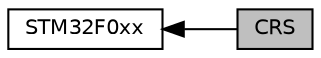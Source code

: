 digraph "CRS"
{
  edge [fontname="Helvetica",fontsize="10",labelfontname="Helvetica",labelfontsize="10"];
  node [fontname="Helvetica",fontsize="10",shape=record];
  rankdir=LR;
  Node0 [label="CRS",height=0.2,width=0.4,color="black", fillcolor="grey75", style="filled", fontcolor="black"];
  Node1 [label="STM32F0xx",height=0.2,width=0.4,color="black", fillcolor="white", style="filled",URL="$group__STM32F0xx.html",tooltip="Libraries for ST Microelectronics STM32F0xx series. "];
  Node1->Node0 [shape=plaintext, dir="back", style="solid"];
}
